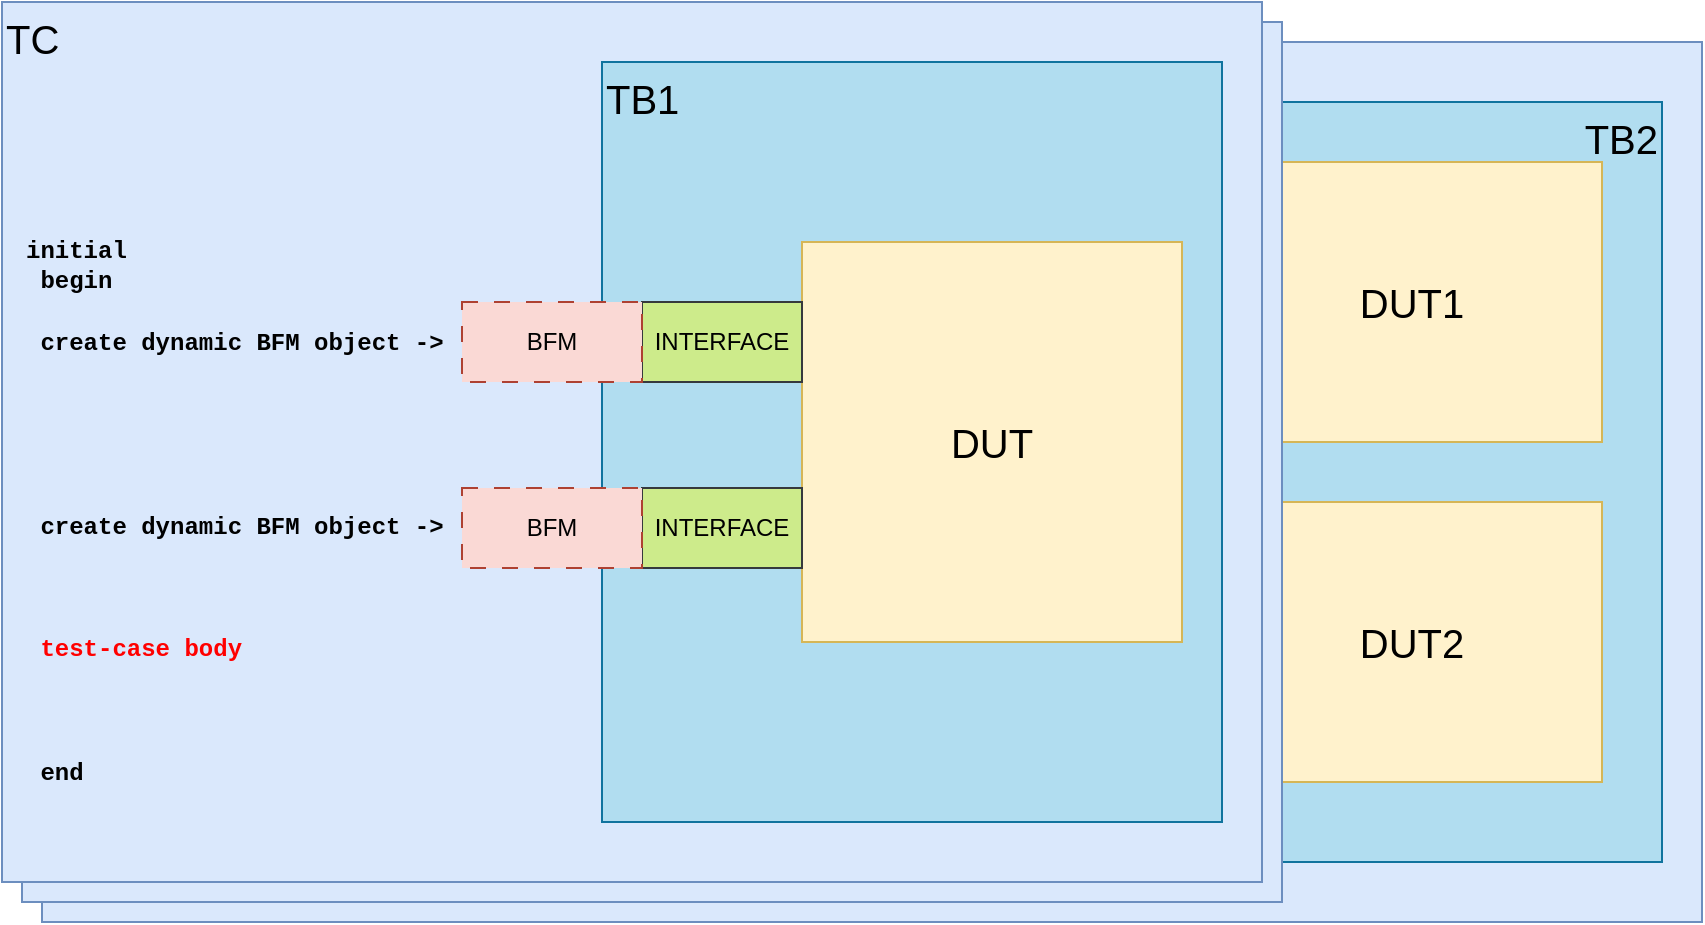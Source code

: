 <mxfile version="27.0.9">
  <diagram name="Page-1" id="4vZmwfqMS6sxwy4K_YG9">
    <mxGraphModel dx="1194" dy="541" grid="1" gridSize="10" guides="1" tooltips="1" connect="1" arrows="1" fold="1" page="1" pageScale="1" pageWidth="850" pageHeight="1100" math="0" shadow="0">
      <root>
        <mxCell id="0" />
        <mxCell id="1" parent="0" />
        <mxCell id="BVZziqCK621YVZEShEeH-4" value="TC" style="rounded=0;whiteSpace=wrap;html=1;fontSize=20;verticalAlign=top;align=left;fillColor=#dae8fc;strokeColor=#6c8ebf;" vertex="1" parent="1">
          <mxGeometry x="150" y="90" width="830" height="440" as="geometry" />
        </mxCell>
        <mxCell id="BVZziqCK621YVZEShEeH-5" value="TB2" style="rounded=0;whiteSpace=wrap;html=1;fontSize=20;verticalAlign=top;align=right;fillColor=#b1ddf0;strokeColor=#10739e;" vertex="1" parent="1">
          <mxGeometry x="650" y="120" width="310" height="380" as="geometry" />
        </mxCell>
        <mxCell id="BVZziqCK621YVZEShEeH-7" value="DUT2" style="rounded=0;whiteSpace=wrap;html=1;fontSize=20;fillColor=#fff2cc;strokeColor=#d6b656;" vertex="1" parent="1">
          <mxGeometry x="740" y="320" width="190" height="140" as="geometry" />
        </mxCell>
        <mxCell id="BVZziqCK621YVZEShEeH-6" value="DUT1" style="rounded=0;whiteSpace=wrap;html=1;fontSize=20;fillColor=#fff2cc;strokeColor=#d6b656;" vertex="1" parent="1">
          <mxGeometry x="740" y="150" width="190" height="140" as="geometry" />
        </mxCell>
        <mxCell id="BVZziqCK621YVZEShEeH-3" value="TC" style="rounded=0;whiteSpace=wrap;html=1;fontSize=20;verticalAlign=top;align=left;fillColor=#dae8fc;strokeColor=#6c8ebf;" vertex="1" parent="1">
          <mxGeometry x="140" y="80" width="630" height="440" as="geometry" />
        </mxCell>
        <mxCell id="qz8rHRJ9PeAzRS3f3c42-6" value="TC" style="rounded=0;whiteSpace=wrap;html=1;fontSize=20;verticalAlign=top;align=left;fillColor=#dae8fc;strokeColor=#6c8ebf;" parent="1" vertex="1">
          <mxGeometry x="130" y="70" width="630" height="440" as="geometry" />
        </mxCell>
        <mxCell id="qz8rHRJ9PeAzRS3f3c42-4" value="TB1" style="rounded=0;whiteSpace=wrap;html=1;fontSize=20;verticalAlign=top;align=left;fillColor=#b1ddf0;strokeColor=#10739e;" parent="1" vertex="1">
          <mxGeometry x="430" y="100" width="310" height="380" as="geometry" />
        </mxCell>
        <mxCell id="qz8rHRJ9PeAzRS3f3c42-2" value="DUT" style="rounded=0;whiteSpace=wrap;html=1;fontSize=20;fillColor=#fff2cc;strokeColor=#d6b656;" parent="1" vertex="1">
          <mxGeometry x="530" y="190" width="190" height="200" as="geometry" />
        </mxCell>
        <mxCell id="qz8rHRJ9PeAzRS3f3c42-3" value="INTERFACE" style="rounded=0;whiteSpace=wrap;html=1;fillColor=#cdeb8b;strokeColor=#36393d;" parent="1" vertex="1">
          <mxGeometry x="450" y="220" width="80" height="40" as="geometry" />
        </mxCell>
        <mxCell id="qz8rHRJ9PeAzRS3f3c42-5" value="INTERFACE" style="rounded=0;whiteSpace=wrap;html=1;fillColor=#cdeb8b;strokeColor=#36393d;" parent="1" vertex="1">
          <mxGeometry x="450" y="313" width="80" height="40" as="geometry" />
        </mxCell>
        <mxCell id="qz8rHRJ9PeAzRS3f3c42-7" value="BFM" style="rounded=0;whiteSpace=wrap;html=1;dashed=1;dashPattern=8 8;fillColor=#fad9d5;strokeColor=#ae4132;" parent="1" vertex="1">
          <mxGeometry x="360" y="220" width="90" height="40" as="geometry" />
        </mxCell>
        <mxCell id="qz8rHRJ9PeAzRS3f3c42-8" value="BFM" style="rounded=0;whiteSpace=wrap;html=1;dashed=1;dashPattern=8 8;fillColor=#fad9d5;strokeColor=#ae4132;" parent="1" vertex="1">
          <mxGeometry x="360" y="313" width="90" height="40" as="geometry" />
        </mxCell>
        <mxCell id="qz8rHRJ9PeAzRS3f3c42-12" value="&lt;font face=&quot;Courier New&quot;&gt;&lt;b&gt;initial&lt;/b&gt;&lt;/font&gt;&lt;div&gt;&lt;font face=&quot;Courier New&quot;&gt;&lt;b&gt;&amp;nbsp;begin&lt;/b&gt;&lt;/font&gt;&lt;/div&gt;&lt;div&gt;&lt;font face=&quot;Courier New&quot;&gt;&lt;b&gt;&lt;br&gt;&lt;/b&gt;&lt;/font&gt;&lt;/div&gt;&lt;div&gt;&lt;font face=&quot;Courier New&quot;&gt;&lt;b&gt;&amp;nbsp;create dynamic BFM object -&amp;gt;&lt;/b&gt;&lt;/font&gt;&lt;/div&gt;&lt;div&gt;&lt;font face=&quot;Courier New&quot;&gt;&lt;b&gt;&lt;br&gt;&lt;/b&gt;&lt;/font&gt;&lt;/div&gt;&lt;div&gt;&lt;font face=&quot;Courier New&quot;&gt;&lt;b&gt;&lt;br&gt;&lt;/b&gt;&lt;/font&gt;&lt;/div&gt;&lt;div&gt;&lt;font face=&quot;Courier New&quot;&gt;&lt;b&gt;&lt;br&gt;&lt;/b&gt;&lt;/font&gt;&lt;/div&gt;&lt;div&gt;&lt;font face=&quot;Courier New&quot;&gt;&lt;b&gt;&lt;br&gt;&lt;/b&gt;&lt;/font&gt;&lt;/div&gt;&lt;div&gt;&lt;br&gt;&lt;/div&gt;&lt;div&gt;&lt;font face=&quot;Courier New&quot;&gt;&lt;b&gt;&amp;nbsp;create dynamic BFM object -&amp;gt;&lt;/b&gt;&lt;/font&gt;&lt;/div&gt;&lt;div&gt;&lt;font face=&quot;Courier New&quot;&gt;&lt;b&gt;&lt;br&gt;&lt;/b&gt;&lt;/font&gt;&lt;/div&gt;&lt;div&gt;&lt;font face=&quot;Courier New&quot;&gt;&lt;b&gt;&lt;br&gt;&lt;/b&gt;&lt;/font&gt;&lt;/div&gt;&lt;div&gt;&lt;font face=&quot;Courier New&quot;&gt;&lt;b&gt;&lt;br&gt;&lt;/b&gt;&lt;/font&gt;&lt;/div&gt;&lt;div&gt;&lt;font style=&quot;color: light-dark(rgb(255, 0, 0), rgb(237, 237, 237));&quot; face=&quot;Courier New&quot;&gt;&lt;b&gt;&amp;nbsp;test-case body&lt;/b&gt;&lt;/font&gt;&lt;/div&gt;&lt;div&gt;&lt;font face=&quot;Courier New&quot;&gt;&lt;b&gt;&lt;br&gt;&lt;/b&gt;&lt;/font&gt;&lt;/div&gt;&lt;div&gt;&lt;font face=&quot;Courier New&quot;&gt;&lt;b&gt;&lt;br&gt;&lt;/b&gt;&lt;/font&gt;&lt;/div&gt;&lt;div&gt;&lt;font face=&quot;Courier New&quot;&gt;&lt;b&gt;&lt;br&gt;&lt;/b&gt;&lt;/font&gt;&lt;/div&gt;&lt;div&gt;&lt;font face=&quot;Courier New&quot;&gt;&lt;b&gt;&amp;nbsp;end&lt;/b&gt;&lt;/font&gt;&lt;/div&gt;" style="text;html=1;align=left;verticalAlign=top;whiteSpace=wrap;rounded=0;" parent="1" vertex="1">
          <mxGeometry x="140" y="180" width="310" height="300" as="geometry" />
        </mxCell>
      </root>
    </mxGraphModel>
  </diagram>
</mxfile>

